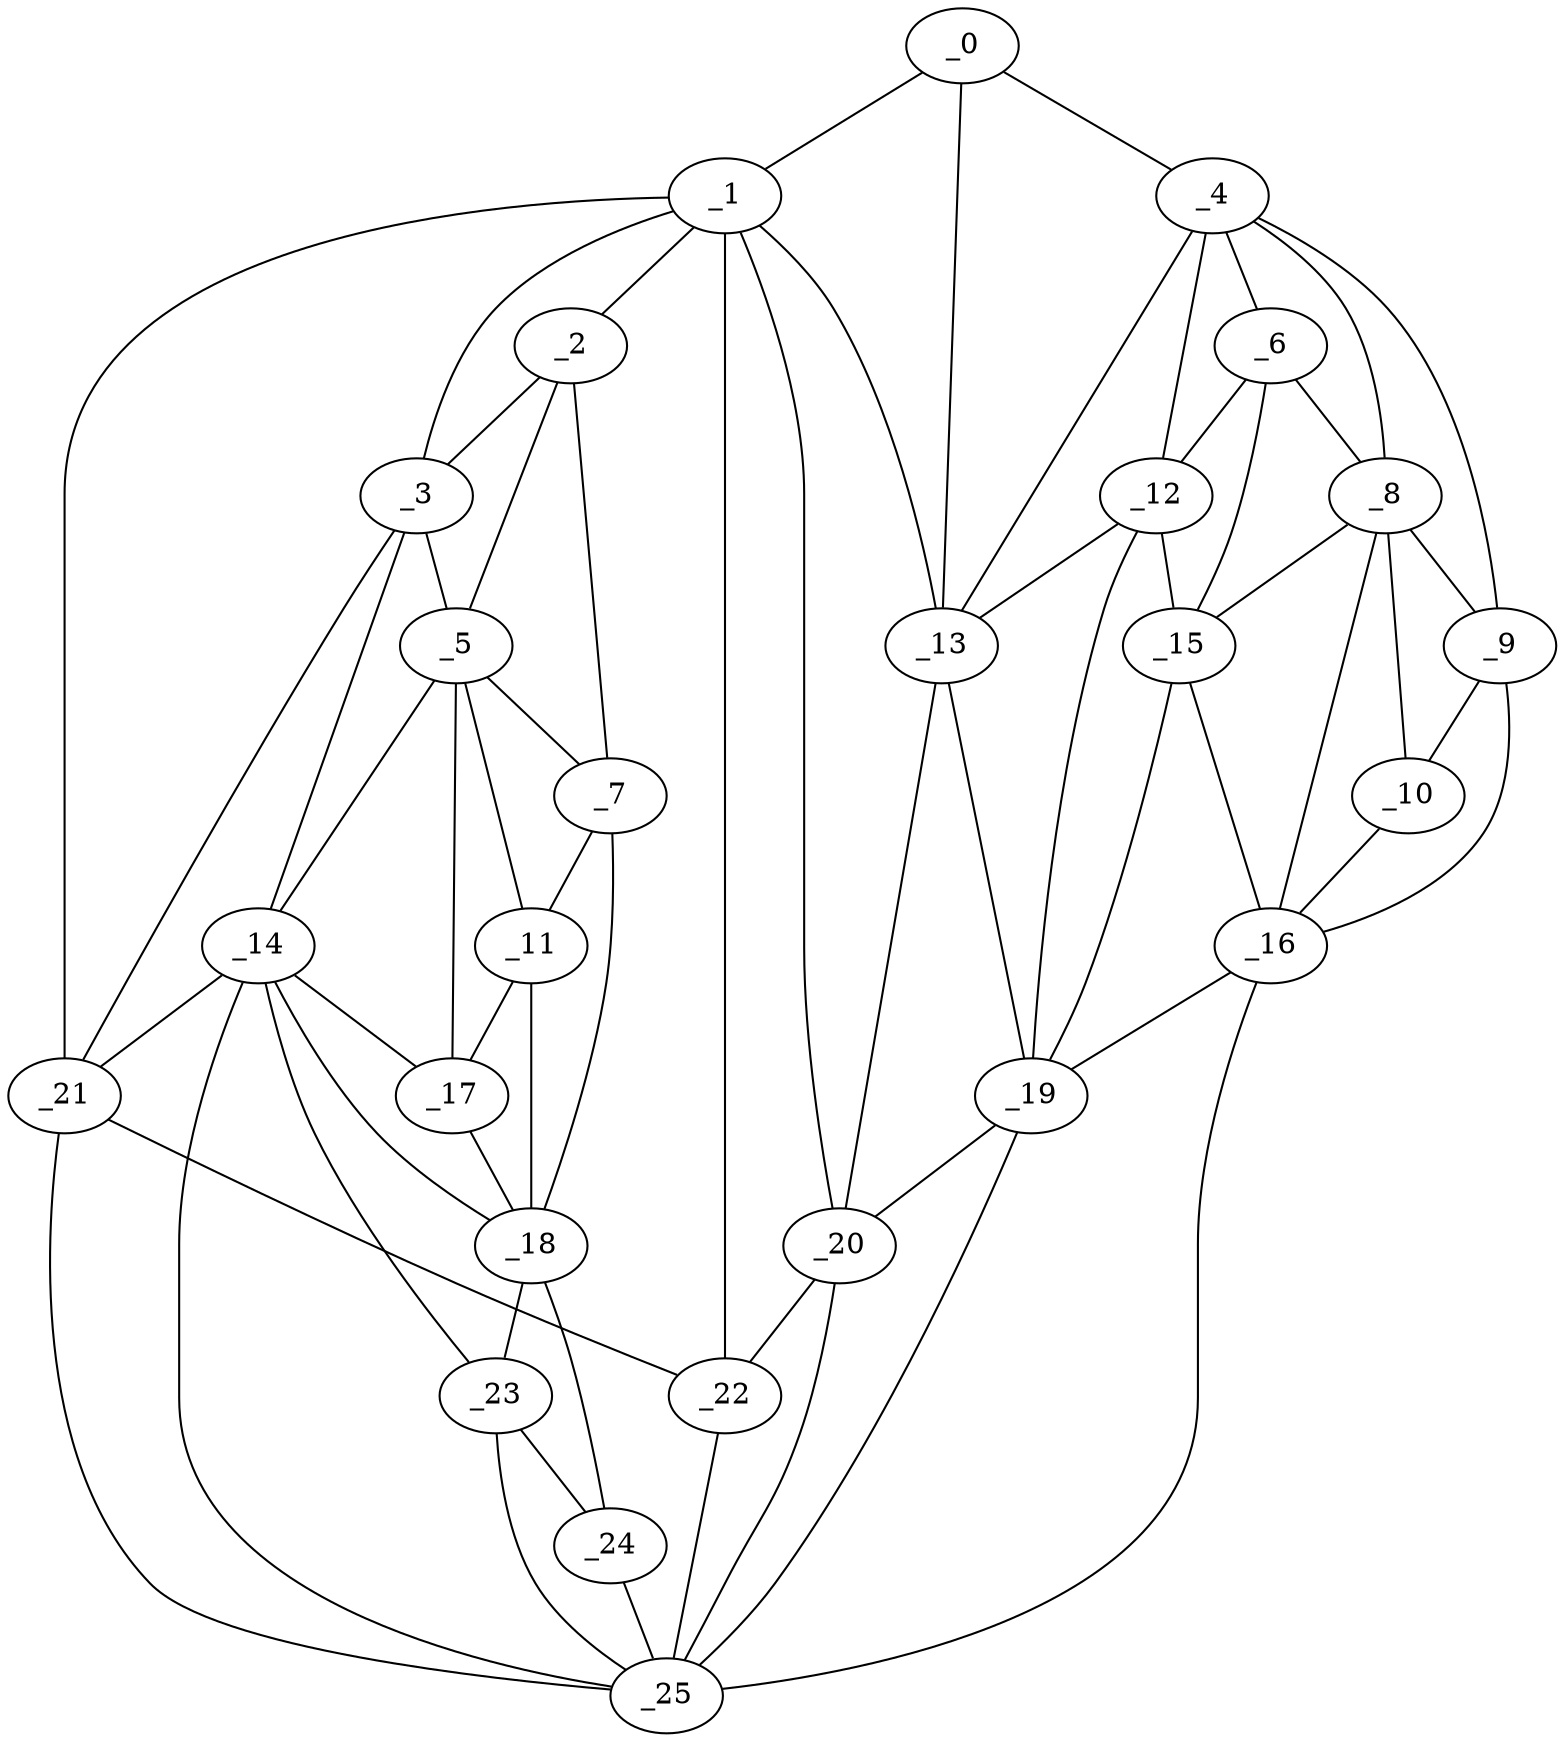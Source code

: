 graph "obj14__260.gxl" {
	_0	 [x=35,
		y=73];
	_1	 [x=40,
		y=60];
	_0 -- _1	 [valence=1];
	_4	 [x=66,
		y=108];
	_0 -- _4	 [valence=1];
	_13	 [x=85,
		y=88];
	_0 -- _13	 [valence=2];
	_2	 [x=60,
		y=18];
	_1 -- _2	 [valence=1];
	_3	 [x=64,
		y=23];
	_1 -- _3	 [valence=1];
	_1 -- _13	 [valence=2];
	_20	 [x=95,
		y=72];
	_1 -- _20	 [valence=1];
	_21	 [x=96,
		y=54];
	_1 -- _21	 [valence=1];
	_22	 [x=96,
		y=61];
	_1 -- _22	 [valence=2];
	_2 -- _3	 [valence=2];
	_5	 [x=70,
		y=20];
	_2 -- _5	 [valence=2];
	_7	 [x=78,
		y=4];
	_2 -- _7	 [valence=1];
	_3 -- _5	 [valence=1];
	_14	 [x=86,
		y=29];
	_3 -- _14	 [valence=2];
	_3 -- _21	 [valence=1];
	_6	 [x=76,
		y=105];
	_4 -- _6	 [valence=2];
	_8	 [x=79,
		y=116];
	_4 -- _8	 [valence=1];
	_9	 [x=81,
		y=124];
	_4 -- _9	 [valence=1];
	_12	 [x=84,
		y=94];
	_4 -- _12	 [valence=1];
	_4 -- _13	 [valence=2];
	_5 -- _7	 [valence=1];
	_11	 [x=83,
		y=13];
	_5 -- _11	 [valence=2];
	_5 -- _14	 [valence=2];
	_17	 [x=88,
		y=20];
	_5 -- _17	 [valence=2];
	_6 -- _8	 [valence=1];
	_6 -- _12	 [valence=1];
	_15	 [x=87,
		y=107];
	_6 -- _15	 [valence=2];
	_7 -- _11	 [valence=2];
	_18	 [x=94,
		y=24];
	_7 -- _18	 [valence=1];
	_8 -- _9	 [valence=1];
	_10	 [x=82,
		y=119];
	_8 -- _10	 [valence=1];
	_8 -- _15	 [valence=2];
	_16	 [x=87,
		y=117];
	_8 -- _16	 [valence=2];
	_9 -- _10	 [valence=2];
	_9 -- _16	 [valence=1];
	_10 -- _16	 [valence=2];
	_11 -- _17	 [valence=2];
	_11 -- _18	 [valence=2];
	_12 -- _13	 [valence=2];
	_12 -- _15	 [valence=2];
	_19	 [x=94,
		y=83];
	_12 -- _19	 [valence=1];
	_13 -- _19	 [valence=2];
	_13 -- _20	 [valence=2];
	_14 -- _17	 [valence=2];
	_14 -- _18	 [valence=1];
	_14 -- _21	 [valence=2];
	_23	 [x=99,
		y=33];
	_14 -- _23	 [valence=2];
	_25	 [x=102,
		y=45];
	_14 -- _25	 [valence=2];
	_15 -- _16	 [valence=1];
	_15 -- _19	 [valence=2];
	_16 -- _19	 [valence=2];
	_16 -- _25	 [valence=1];
	_17 -- _18	 [valence=2];
	_18 -- _23	 [valence=2];
	_24	 [x=102,
		y=37];
	_18 -- _24	 [valence=1];
	_19 -- _20	 [valence=1];
	_19 -- _25	 [valence=2];
	_20 -- _22	 [valence=2];
	_20 -- _25	 [valence=1];
	_21 -- _22	 [valence=2];
	_21 -- _25	 [valence=1];
	_22 -- _25	 [valence=2];
	_23 -- _24	 [valence=2];
	_23 -- _25	 [valence=2];
	_24 -- _25	 [valence=1];
}
